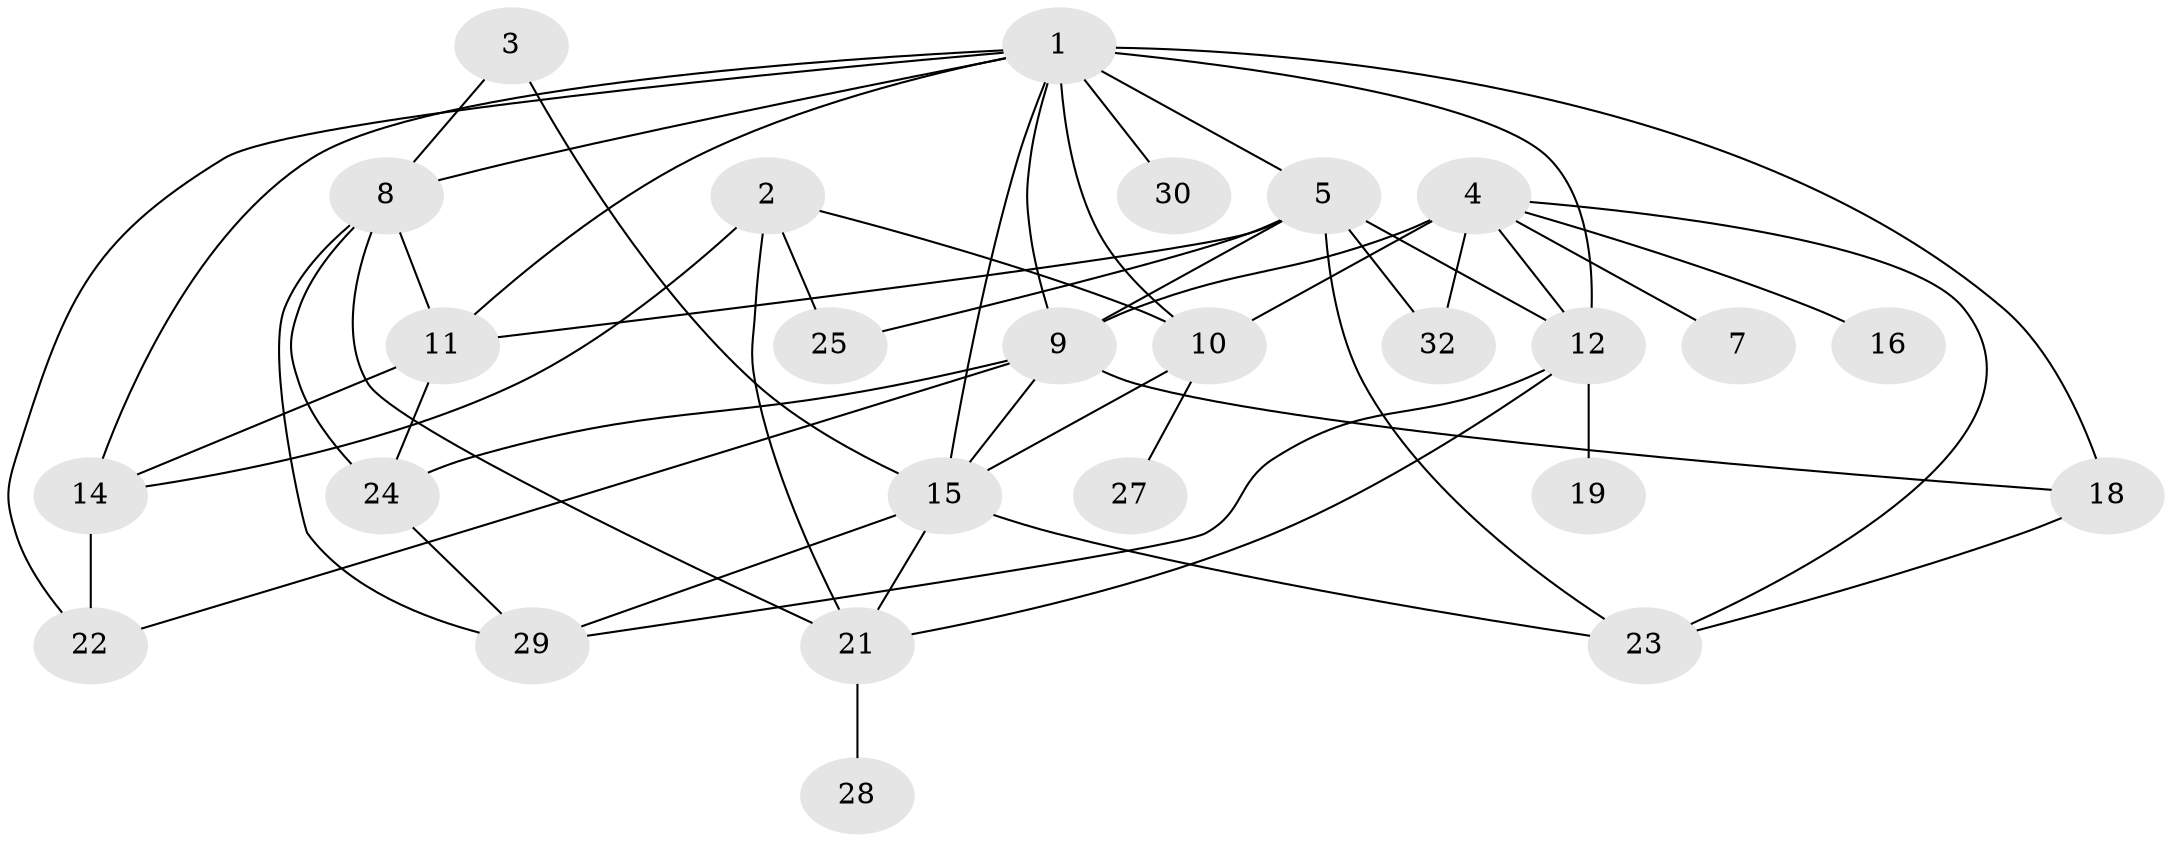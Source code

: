 // original degree distribution, {6: 0.03125, 2: 0.296875, 4: 0.140625, 3: 0.140625, 0: 0.09375, 1: 0.125, 7: 0.03125, 5: 0.109375, 8: 0.03125}
// Generated by graph-tools (version 1.1) at 2025/48/03/04/25 22:48:19]
// undirected, 26 vertices, 52 edges
graph export_dot {
  node [color=gray90,style=filled];
  1;
  2;
  3;
  4;
  5;
  7;
  8;
  9;
  10;
  11;
  12;
  14;
  15;
  16;
  18;
  19;
  21;
  22;
  23;
  24;
  25;
  27;
  28;
  29;
  30;
  32;
  1 -- 5 [weight=3.0];
  1 -- 8 [weight=1.0];
  1 -- 9 [weight=1.0];
  1 -- 10 [weight=2.0];
  1 -- 11 [weight=2.0];
  1 -- 12 [weight=2.0];
  1 -- 14 [weight=2.0];
  1 -- 15 [weight=1.0];
  1 -- 18 [weight=1.0];
  1 -- 22 [weight=1.0];
  1 -- 30 [weight=1.0];
  2 -- 10 [weight=1.0];
  2 -- 14 [weight=1.0];
  2 -- 21 [weight=1.0];
  2 -- 25 [weight=1.0];
  3 -- 8 [weight=1.0];
  3 -- 15 [weight=1.0];
  4 -- 7 [weight=1.0];
  4 -- 9 [weight=1.0];
  4 -- 10 [weight=1.0];
  4 -- 12 [weight=1.0];
  4 -- 16 [weight=1.0];
  4 -- 23 [weight=1.0];
  4 -- 32 [weight=1.0];
  5 -- 9 [weight=2.0];
  5 -- 11 [weight=1.0];
  5 -- 12 [weight=1.0];
  5 -- 23 [weight=1.0];
  5 -- 25 [weight=1.0];
  5 -- 32 [weight=1.0];
  8 -- 11 [weight=1.0];
  8 -- 21 [weight=1.0];
  8 -- 24 [weight=1.0];
  8 -- 29 [weight=1.0];
  9 -- 15 [weight=1.0];
  9 -- 18 [weight=1.0];
  9 -- 22 [weight=1.0];
  9 -- 24 [weight=1.0];
  10 -- 15 [weight=1.0];
  10 -- 27 [weight=1.0];
  11 -- 14 [weight=1.0];
  11 -- 24 [weight=2.0];
  12 -- 19 [weight=1.0];
  12 -- 21 [weight=1.0];
  12 -- 29 [weight=1.0];
  14 -- 22 [weight=1.0];
  15 -- 21 [weight=1.0];
  15 -- 23 [weight=1.0];
  15 -- 29 [weight=1.0];
  18 -- 23 [weight=1.0];
  21 -- 28 [weight=1.0];
  24 -- 29 [weight=1.0];
}
